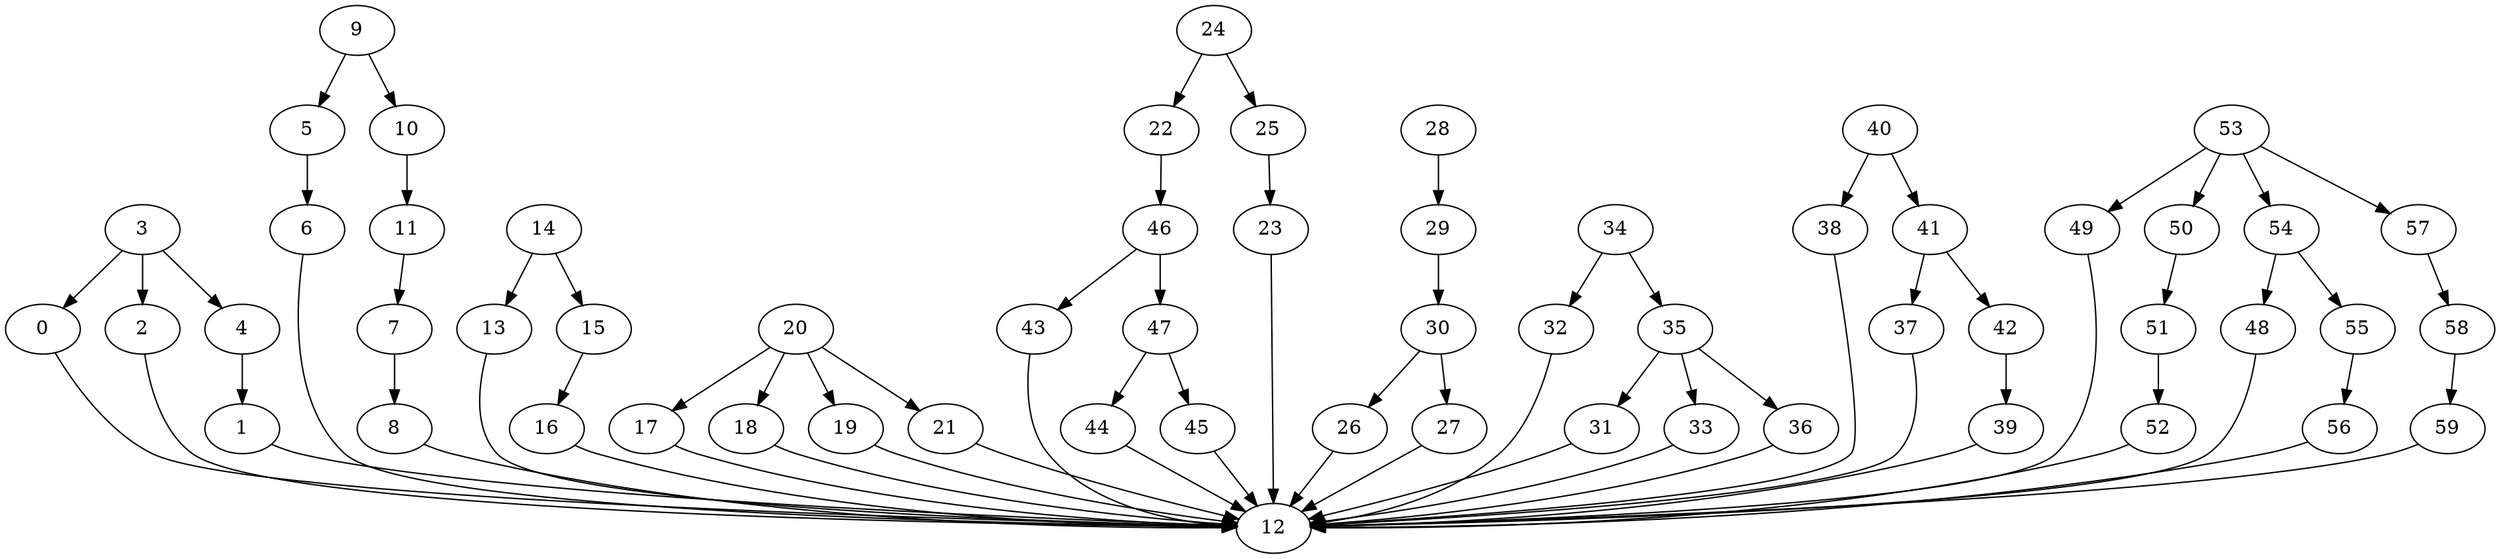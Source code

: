 strict digraph  {
0 [exec=100];
1 [exec=155];
2 [exec=187];
3 [exec=188];
4 [exec=74];
5 [exec=154];
6 [exec=114];
7 [exec=163];
8 [exec=74];
9 [exec=100];
10 [exec=124];
11 [exec=74];
12 [exec=142];
13 [exec=112];
14 [exec=160];
15 [exec=127];
16 [exec=141];
17 [exec=107];
18 [exec=85];
19 [exec=103];
20 [exec=183];
21 [exec=53];
22 [exec=151];
23 [exec=74];
24 [exec=162];
25 [exec=112];
26 [exec=170];
27 [exec=127];
28 [exec=154];
29 [exec=71];
30 [exec=99];
31 [exec=54];
32 [exec=55];
33 [exec=187];
34 [exec=81];
35 [exec=114];
36 [exec=200];
37 [exec=155];
38 [exec=157];
39 [exec=174];
40 [exec=118];
41 [exec=171];
42 [exec=172];
43 [exec=165];
44 [exec=64];
45 [exec=96];
46 [exec=57];
47 [exec=195];
48 [exec=158];
49 [exec=184];
50 [exec=175];
51 [exec=69];
52 [exec=170];
53 [exec=109];
54 [exec=75];
55 [exec=144];
56 [exec=142];
57 [exec=87];
58 [exec=112];
59 [exec=131];
0 -> 12  [comm=5];
1 -> 12  [comm=10];
2 -> 12  [comm=9];
3 -> 4  [comm=10];
3 -> 0  [comm=14];
3 -> 2  [comm=9];
4 -> 1  [comm=17];
5 -> 6  [comm=12];
6 -> 12  [comm=12];
7 -> 8  [comm=9];
8 -> 12  [comm=18];
9 -> 10  [comm=10];
9 -> 5  [comm=15];
10 -> 11  [comm=12];
11 -> 7  [comm=5];
13 -> 12  [comm=17];
14 -> 15  [comm=11];
14 -> 13  [comm=15];
15 -> 16  [comm=17];
16 -> 12  [comm=19];
17 -> 12  [comm=5];
18 -> 12  [comm=17];
19 -> 12  [comm=9];
20 -> 21  [comm=12];
20 -> 17  [comm=16];
20 -> 18  [comm=13];
20 -> 19  [comm=10];
21 -> 12  [comm=9];
22 -> 46  [comm=10];
23 -> 12  [comm=9];
24 -> 25  [comm=17];
24 -> 22  [comm=7];
25 -> 23  [comm=6];
26 -> 12  [comm=5];
27 -> 12  [comm=6];
28 -> 29  [comm=20];
29 -> 30  [comm=6];
30 -> 26  [comm=8];
30 -> 27  [comm=8];
31 -> 12  [comm=16];
32 -> 12  [comm=6];
33 -> 12  [comm=6];
34 -> 35  [comm=12];
34 -> 32  [comm=18];
35 -> 36  [comm=12];
35 -> 31  [comm=14];
35 -> 33  [comm=7];
36 -> 12  [comm=20];
37 -> 12  [comm=7];
38 -> 12  [comm=6];
39 -> 12  [comm=10];
40 -> 41  [comm=19];
40 -> 38  [comm=8];
41 -> 42  [comm=8];
41 -> 37  [comm=10];
42 -> 39  [comm=6];
43 -> 12  [comm=5];
44 -> 12  [comm=18];
45 -> 12  [comm=14];
46 -> 47  [comm=13];
46 -> 43  [comm=19];
47 -> 44  [comm=12];
47 -> 45  [comm=11];
48 -> 12  [comm=11];
49 -> 12  [comm=13];
50 -> 51  [comm=5];
51 -> 52  [comm=13];
52 -> 12  [comm=15];
53 -> 54  [comm=7];
53 -> 49  [comm=6];
53 -> 50  [comm=16];
53 -> 57  [comm=16];
54 -> 55  [comm=8];
54 -> 48  [comm=12];
55 -> 56  [comm=5];
56 -> 12  [comm=16];
57 -> 58  [comm=15];
58 -> 59  [comm=18];
59 -> 12  [comm=6];
}

